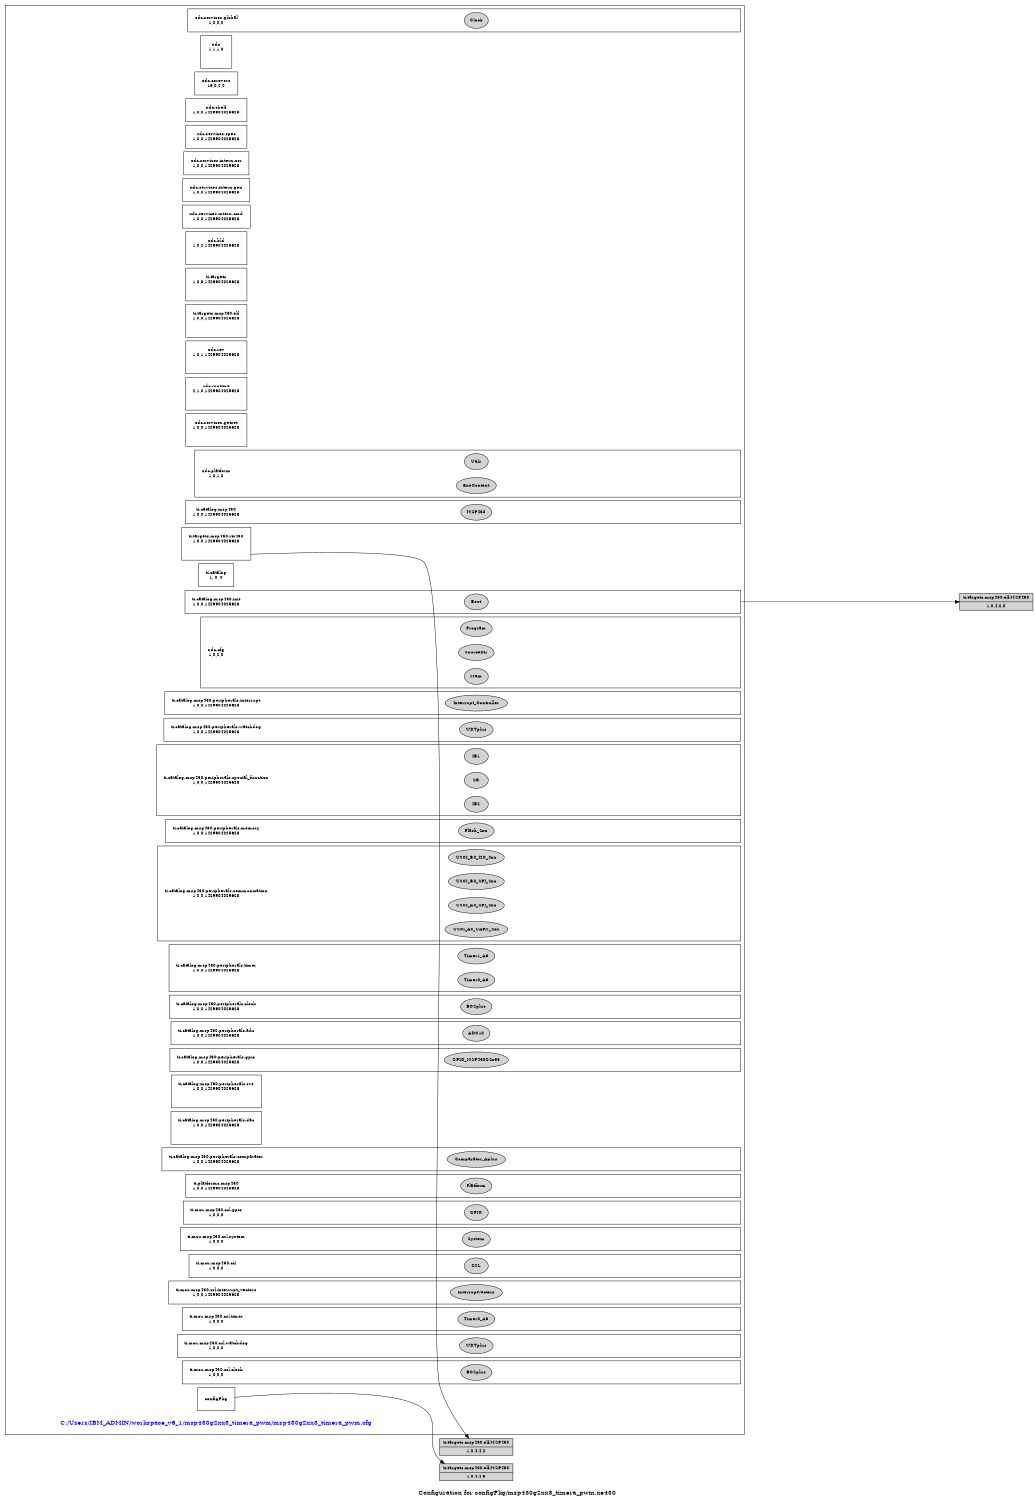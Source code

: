 digraph configuration {
    size="7.5,10";
    rankdir=LR;
    ranksep=".50 equally";
    concentrate=true;
    compound=true;
    label="\nConfiguration for configPkg/msp430g2xx3_timera_pwm.xe430"
  node [font=Helvetica, fontsize=14, fontcolor=black];  subgraph cluster0 {label=""; __cfg [label="C:/Users/IBM_ADMIN/workspace_v6_1/msp430g2xx3_timera_pwm/msp430g2xx3_timera_pwm.cfg", color=white, fontcolor=blue];
    node [font=Helvetica, fontsize=10];    subgraph cluster1 {
        label="";
        xdc_services_global__top [shape=box,label="xdc.services.global\n1,0,0,0", color=white];
        xdc_services_global__bot [shape=point,label="", style=invis];
        xdc_services_global_Clock [style=filled,fillcolor=lightgray, label="Clock"];
        xdc_services_global__top -> xdc_services_global_Clock[style=invis];
        xdc_services_global_Clock -> xdc_services_global__bot[style=invis];
    }
    subgraph cluster2 {
        label="";
        xdc__top [shape=box,label="xdc\n1,1,1,0", color=white];
        xdc__bot [shape=point,label="", style=invis];
    }
    subgraph cluster3 {
        label="";
        xdc_corevers__top [shape=box,label="xdc.corevers\n16,0,2,0", color=white];
    }
    subgraph cluster4 {
        label="";
        xdc_shelf__top [shape=box,label="xdc.shelf\n1,0,0,1429904025628", color=white];
    }
    subgraph cluster5 {
        label="";
        xdc_services_spec__top [shape=box,label="xdc.services.spec\n1,0,0,1429904025628", color=white];
    }
    subgraph cluster6 {
        label="";
        xdc_services_intern_xsr__top [shape=box,label="xdc.services.intern.xsr\n1,0,0,1429904025628", color=white];
    }
    subgraph cluster7 {
        label="";
        xdc_services_intern_gen__top [shape=box,label="xdc.services.intern.gen\n1,0,0,1429904025628", color=white];
    }
    subgraph cluster8 {
        label="";
        xdc_services_intern_cmd__top [shape=box,label="xdc.services.intern.cmd\n1,0,0,1429904025628", color=white];
    }
    subgraph cluster9 {
        label="";
        xdc_bld__top [shape=box,label="xdc.bld\n1,0,2,1429904025628", color=white];
        xdc_bld__bot [shape=point,label="", style=invis];
    }
    subgraph cluster10 {
        label="";
        ti_targets__top [shape=box,label="ti.targets\n1,0,3,1429904025628", color=white];
        ti_targets__bot [shape=point,label="", style=invis];
    }
    subgraph cluster11 {
        label="";
        ti_targets_msp430_elf__top [shape=box,label="ti.targets.msp430.elf\n1,0,0,1429904025628", color=white];
        ti_targets_msp430_elf__bot [shape=point,label="", style=invis];
    }
    subgraph cluster12 {
        label="";
        xdc_rov__top [shape=box,label="xdc.rov\n1,0,1,1429904025628", color=white];
        xdc_rov__bot [shape=point,label="", style=invis];
    }
    subgraph cluster13 {
        label="";
        xdc_runtime__top [shape=box,label="xdc.runtime\n2,1,0,1429904025628", color=white];
        xdc_runtime__bot [shape=point,label="", style=invis];
    }
    subgraph cluster14 {
        label="";
        xdc_services_getset__top [shape=box,label="xdc.services.getset\n1,0,0,1429904025628", color=white];
        xdc_services_getset__bot [shape=point,label="", style=invis];
    }
    subgraph cluster15 {
        label="";
        ti_targets_msp430_rts430__top [shape=box,label="ti.targets.msp430.rts430\n1,0,0,1429904025628", color=white];
        ti_targets_msp430_rts430__bot [shape=point,label="", style=invis];
    }
    subgraph cluster16 {
        label="";
        xdc_platform__top [shape=box,label="xdc.platform\n1,0,1,0", color=white];
        xdc_platform__bot [shape=point,label="", style=invis];
        xdc_platform_ExeContext [style=filled,fillcolor=lightgray, label="ExeContext"];
        xdc_platform__top -> xdc_platform_ExeContext[style=invis];
        xdc_platform_ExeContext -> xdc_platform__bot[style=invis];
        xdc_platform_Utils [style=filled,fillcolor=lightgray, label="Utils"];
        xdc_platform__top -> xdc_platform_Utils[style=invis];
        xdc_platform_Utils -> xdc_platform__bot[style=invis];
    }
    subgraph cluster17 {
        label="";
        ti_catalog_msp430__top [shape=box,label="ti.catalog.msp430\n1,0,0,1429904025628", color=white];
        ti_catalog_msp430__bot [shape=point,label="", style=invis];
        ti_catalog_msp430_MSP430 [style=filled,fillcolor=lightgray, label="MSP430"];
        ti_catalog_msp430__top -> ti_catalog_msp430_MSP430[style=invis];
        ti_catalog_msp430_MSP430 -> ti_catalog_msp430__bot[style=invis];
    }
    subgraph cluster18 {
        label="";
        ti_catalog__top [shape=box,label="ti.catalog\n1, 0, 0", color=white];
    }
    subgraph cluster19 {
        label="";
        ti_catalog_msp430_init__top [shape=box,label="ti.catalog.msp430.init\n1,0,0,1429904025628", color=white];
        ti_catalog_msp430_init__bot [shape=point,label="", style=invis];
        ti_catalog_msp430_init_Boot [style=filled,fillcolor=lightgray, label="Boot"];
        ti_catalog_msp430_init__top -> ti_catalog_msp430_init_Boot[style=invis];
        ti_catalog_msp430_init_Boot -> ti_catalog_msp430_init__bot[style=invis];
    }
    subgraph cluster20 {
        label="";
        xdc_cfg__top [shape=box,label="xdc.cfg\n1,0,2,0", color=white];
        xdc_cfg__bot [shape=point,label="", style=invis];
        xdc_cfg_Program [style=filled,fillcolor=lightgray, label="Program"];
        xdc_cfg__top -> xdc_cfg_Program[style=invis];
        xdc_cfg_Program -> xdc_cfg__bot[style=invis];
        xdc_cfg_Main [style=filled,fillcolor=lightgray, label="Main"];
        xdc_cfg__top -> xdc_cfg_Main[style=invis];
        xdc_cfg_Main -> xdc_cfg__bot[style=invis];
        xdc_cfg_SourceDir [style=filled,fillcolor=lightgray, label="SourceDir"];
        xdc_cfg__top -> xdc_cfg_SourceDir[style=invis];
        xdc_cfg_SourceDir -> xdc_cfg__bot[style=invis];
    }
    subgraph cluster21 {
        label="";
        ti_catalog_msp430_peripherals_interrupt__top [shape=box,label="ti.catalog.msp430.peripherals.interrupt\n1,0,0,1429904025628", color=white];
        ti_catalog_msp430_peripherals_interrupt__bot [shape=point,label="", style=invis];
        ti_catalog_msp430_peripherals_interrupt_Interrupt_Controller [style=filled,fillcolor=lightgray, label="Interrupt_Controller"];
        ti_catalog_msp430_peripherals_interrupt__top -> ti_catalog_msp430_peripherals_interrupt_Interrupt_Controller[style=invis];
        ti_catalog_msp430_peripherals_interrupt_Interrupt_Controller -> ti_catalog_msp430_peripherals_interrupt__bot[style=invis];
    }
    subgraph cluster22 {
        label="";
        ti_catalog_msp430_peripherals_watchdog__top [shape=box,label="ti.catalog.msp430.peripherals.watchdog\n1,0,0,1429904025628", color=white];
        ti_catalog_msp430_peripherals_watchdog__bot [shape=point,label="", style=invis];
        ti_catalog_msp430_peripherals_watchdog_WDTplus [style=filled,fillcolor=lightgray, label="WDTplus"];
        ti_catalog_msp430_peripherals_watchdog__top -> ti_catalog_msp430_peripherals_watchdog_WDTplus[style=invis];
        ti_catalog_msp430_peripherals_watchdog_WDTplus -> ti_catalog_msp430_peripherals_watchdog__bot[style=invis];
    }
    subgraph cluster23 {
        label="";
        ti_catalog_msp430_peripherals_special_function__top [shape=box,label="ti.catalog.msp430.peripherals.special_function\n1,0,0,1429904025628", color=white];
        ti_catalog_msp430_peripherals_special_function__bot [shape=point,label="", style=invis];
        ti_catalog_msp430_peripherals_special_function_IE1 [style=filled,fillcolor=lightgray, label="IE1"];
        ti_catalog_msp430_peripherals_special_function__top -> ti_catalog_msp430_peripherals_special_function_IE1[style=invis];
        ti_catalog_msp430_peripherals_special_function_IE1 -> ti_catalog_msp430_peripherals_special_function__bot[style=invis];
        ti_catalog_msp430_peripherals_special_function_IE2 [style=filled,fillcolor=lightgray, label="IE2"];
        ti_catalog_msp430_peripherals_special_function__top -> ti_catalog_msp430_peripherals_special_function_IE2[style=invis];
        ti_catalog_msp430_peripherals_special_function_IE2 -> ti_catalog_msp430_peripherals_special_function__bot[style=invis];
        ti_catalog_msp430_peripherals_special_function_SR [style=filled,fillcolor=lightgray, label="SR"];
        ti_catalog_msp430_peripherals_special_function__top -> ti_catalog_msp430_peripherals_special_function_SR[style=invis];
        ti_catalog_msp430_peripherals_special_function_SR -> ti_catalog_msp430_peripherals_special_function__bot[style=invis];
    }
    subgraph cluster24 {
        label="";
        ti_catalog_msp430_peripherals_memory__top [shape=box,label="ti.catalog.msp430.peripherals.memory\n1,0,0,1429904025628", color=white];
        ti_catalog_msp430_peripherals_memory__bot [shape=point,label="", style=invis];
        ti_catalog_msp430_peripherals_memory_Flash_2xx [style=filled,fillcolor=lightgray, label="Flash_2xx"];
        ti_catalog_msp430_peripherals_memory__top -> ti_catalog_msp430_peripherals_memory_Flash_2xx[style=invis];
        ti_catalog_msp430_peripherals_memory_Flash_2xx -> ti_catalog_msp430_peripherals_memory__bot[style=invis];
    }
    subgraph cluster25 {
        label="";
        ti_catalog_msp430_peripherals_communication__top [shape=box,label="ti.catalog.msp430.peripherals.communication\n1,0,0,1429904025628", color=white];
        ti_catalog_msp430_peripherals_communication__bot [shape=point,label="", style=invis];
        ti_catalog_msp430_peripherals_communication_USCI_A0_UART_2xx [style=filled,fillcolor=lightgray, label="USCI_A0_UART_2xx"];
        ti_catalog_msp430_peripherals_communication__top -> ti_catalog_msp430_peripherals_communication_USCI_A0_UART_2xx[style=invis];
        ti_catalog_msp430_peripherals_communication_USCI_A0_UART_2xx -> ti_catalog_msp430_peripherals_communication__bot[style=invis];
        ti_catalog_msp430_peripherals_communication_USCI_A0_SPI_2xx [style=filled,fillcolor=lightgray, label="USCI_A0_SPI_2xx"];
        ti_catalog_msp430_peripherals_communication__top -> ti_catalog_msp430_peripherals_communication_USCI_A0_SPI_2xx[style=invis];
        ti_catalog_msp430_peripherals_communication_USCI_A0_SPI_2xx -> ti_catalog_msp430_peripherals_communication__bot[style=invis];
        ti_catalog_msp430_peripherals_communication_USCI_B0_SPI_2xx [style=filled,fillcolor=lightgray, label="USCI_B0_SPI_2xx"];
        ti_catalog_msp430_peripherals_communication__top -> ti_catalog_msp430_peripherals_communication_USCI_B0_SPI_2xx[style=invis];
        ti_catalog_msp430_peripherals_communication_USCI_B0_SPI_2xx -> ti_catalog_msp430_peripherals_communication__bot[style=invis];
        ti_catalog_msp430_peripherals_communication_USCI_B0_I2C_2xx [style=filled,fillcolor=lightgray, label="USCI_B0_I2C_2xx"];
        ti_catalog_msp430_peripherals_communication__top -> ti_catalog_msp430_peripherals_communication_USCI_B0_I2C_2xx[style=invis];
        ti_catalog_msp430_peripherals_communication_USCI_B0_I2C_2xx -> ti_catalog_msp430_peripherals_communication__bot[style=invis];
    }
    subgraph cluster26 {
        label="";
        ti_catalog_msp430_peripherals_timer__top [shape=box,label="ti.catalog.msp430.peripherals.timer\n1,0,0,1429904025628", color=white];
        ti_catalog_msp430_peripherals_timer__bot [shape=point,label="", style=invis];
        ti_catalog_msp430_peripherals_timer_Timer0_A3 [style=filled,fillcolor=lightgray, label="Timer0_A3"];
        ti_catalog_msp430_peripherals_timer__top -> ti_catalog_msp430_peripherals_timer_Timer0_A3[style=invis];
        ti_catalog_msp430_peripherals_timer_Timer0_A3 -> ti_catalog_msp430_peripherals_timer__bot[style=invis];
        ti_catalog_msp430_peripherals_timer_Timer1_A3 [style=filled,fillcolor=lightgray, label="Timer1_A3"];
        ti_catalog_msp430_peripherals_timer__top -> ti_catalog_msp430_peripherals_timer_Timer1_A3[style=invis];
        ti_catalog_msp430_peripherals_timer_Timer1_A3 -> ti_catalog_msp430_peripherals_timer__bot[style=invis];
    }
    subgraph cluster27 {
        label="";
        ti_catalog_msp430_peripherals_clock__top [shape=box,label="ti.catalog.msp430.peripherals.clock\n1,0,0,1429904025628", color=white];
        ti_catalog_msp430_peripherals_clock__bot [shape=point,label="", style=invis];
        ti_catalog_msp430_peripherals_clock_BCSplus [style=filled,fillcolor=lightgray, label="BCSplus"];
        ti_catalog_msp430_peripherals_clock__top -> ti_catalog_msp430_peripherals_clock_BCSplus[style=invis];
        ti_catalog_msp430_peripherals_clock_BCSplus -> ti_catalog_msp430_peripherals_clock__bot[style=invis];
    }
    subgraph cluster28 {
        label="";
        ti_catalog_msp430_peripherals_adc__top [shape=box,label="ti.catalog.msp430.peripherals.adc\n1,0,0,1429904025628", color=white];
        ti_catalog_msp430_peripherals_adc__bot [shape=point,label="", style=invis];
        ti_catalog_msp430_peripherals_adc_ADC10 [style=filled,fillcolor=lightgray, label="ADC10"];
        ti_catalog_msp430_peripherals_adc__top -> ti_catalog_msp430_peripherals_adc_ADC10[style=invis];
        ti_catalog_msp430_peripherals_adc_ADC10 -> ti_catalog_msp430_peripherals_adc__bot[style=invis];
    }
    subgraph cluster29 {
        label="";
        ti_catalog_msp430_peripherals_gpio__top [shape=box,label="ti.catalog.msp430.peripherals.gpio\n1,0,0,1429904025628", color=white];
        ti_catalog_msp430_peripherals_gpio__bot [shape=point,label="", style=invis];
        ti_catalog_msp430_peripherals_gpio_GPIO_MSP430G2x53 [style=filled,fillcolor=lightgray, label="GPIO_MSP430G2x53"];
        ti_catalog_msp430_peripherals_gpio__top -> ti_catalog_msp430_peripherals_gpio_GPIO_MSP430G2x53[style=invis];
        ti_catalog_msp430_peripherals_gpio_GPIO_MSP430G2x53 -> ti_catalog_msp430_peripherals_gpio__bot[style=invis];
    }
    subgraph cluster30 {
        label="";
        ti_catalog_msp430_peripherals_svs__top [shape=box,label="ti.catalog.msp430.peripherals.svs\n1,0,0,1429904025628", color=white];
        ti_catalog_msp430_peripherals_svs__bot [shape=point,label="", style=invis];
    }
    subgraph cluster31 {
        label="";
        ti_catalog_msp430_peripherals_dac__top [shape=box,label="ti.catalog.msp430.peripherals.dac\n1,0,0,1429904025628", color=white];
        ti_catalog_msp430_peripherals_dac__bot [shape=point,label="", style=invis];
    }
    subgraph cluster32 {
        label="";
        ti_catalog_msp430_peripherals_comparator__top [shape=box,label="ti.catalog.msp430.peripherals.comparator\n1,0,0,1429904025628", color=white];
        ti_catalog_msp430_peripherals_comparator__bot [shape=point,label="", style=invis];
        ti_catalog_msp430_peripherals_comparator_Comparator_Aplus [style=filled,fillcolor=lightgray, label="Comparator_Aplus"];
        ti_catalog_msp430_peripherals_comparator__top -> ti_catalog_msp430_peripherals_comparator_Comparator_Aplus[style=invis];
        ti_catalog_msp430_peripherals_comparator_Comparator_Aplus -> ti_catalog_msp430_peripherals_comparator__bot[style=invis];
    }
    subgraph cluster33 {
        label="";
        ti_platforms_msp430__top [shape=box,label="ti.platforms.msp430\n1,0,0,1429904025628", color=white];
        ti_platforms_msp430__bot [shape=point,label="", style=invis];
        ti_platforms_msp430_Platform [style=filled,fillcolor=lightgray, label="Platform"];
        ti_platforms_msp430__top -> ti_platforms_msp430_Platform[style=invis];
        ti_platforms_msp430_Platform -> ti_platforms_msp430__bot[style=invis];
    }
    subgraph cluster34 {
        label="";
        ti_mcu_msp430_csl_gpio__top [shape=box,label="ti.mcu.msp430.csl.gpio\n1,0,0,0", color=white];
        ti_mcu_msp430_csl_gpio__bot [shape=point,label="", style=invis];
        ti_mcu_msp430_csl_gpio_GPIO [style=filled,fillcolor=lightgray, label="GPIO"];
        ti_mcu_msp430_csl_gpio__top -> ti_mcu_msp430_csl_gpio_GPIO[style=invis];
        ti_mcu_msp430_csl_gpio_GPIO -> ti_mcu_msp430_csl_gpio__bot[style=invis];
    }
    subgraph cluster35 {
        label="";
        ti_mcu_msp430_csl_system__top [shape=box,label="ti.mcu.msp430.csl.system\n1,0,0,0", color=white];
        ti_mcu_msp430_csl_system__bot [shape=point,label="", style=invis];
        ti_mcu_msp430_csl_system_System [style=filled,fillcolor=lightgray, label="System"];
        ti_mcu_msp430_csl_system__top -> ti_mcu_msp430_csl_system_System[style=invis];
        ti_mcu_msp430_csl_system_System -> ti_mcu_msp430_csl_system__bot[style=invis];
    }
    subgraph cluster36 {
        label="";
        ti_mcu_msp430_csl__top [shape=box,label="ti.mcu.msp430.csl\n1,0,0,0", color=white];
        ti_mcu_msp430_csl__bot [shape=point,label="", style=invis];
        ti_mcu_msp430_csl_CSL [style=filled,fillcolor=lightgray, label="CSL"];
        ti_mcu_msp430_csl__top -> ti_mcu_msp430_csl_CSL[style=invis];
        ti_mcu_msp430_csl_CSL -> ti_mcu_msp430_csl__bot[style=invis];
    }
    subgraph cluster37 {
        label="";
        ti_mcu_msp430_csl_interrupt_vectors__top [shape=box,label="ti.mcu.msp430.csl.interrupt_vectors\n1,0,0,1429904025628", color=white];
        ti_mcu_msp430_csl_interrupt_vectors__bot [shape=point,label="", style=invis];
        ti_mcu_msp430_csl_interrupt_vectors_InterruptVectors [style=filled,fillcolor=lightgray, label="InterruptVectors"];
        ti_mcu_msp430_csl_interrupt_vectors__top -> ti_mcu_msp430_csl_interrupt_vectors_InterruptVectors[style=invis];
        ti_mcu_msp430_csl_interrupt_vectors_InterruptVectors -> ti_mcu_msp430_csl_interrupt_vectors__bot[style=invis];
    }
    subgraph cluster38 {
        label="";
        ti_mcu_msp430_csl_timer__top [shape=box,label="ti.mcu.msp430.csl.timer\n1,0,0,0", color=white];
        ti_mcu_msp430_csl_timer__bot [shape=point,label="", style=invis];
        ti_mcu_msp430_csl_timer_Timer0_A3 [style=filled,fillcolor=lightgray, label="Timer0_A3"];
        ti_mcu_msp430_csl_timer__top -> ti_mcu_msp430_csl_timer_Timer0_A3[style=invis];
        ti_mcu_msp430_csl_timer_Timer0_A3 -> ti_mcu_msp430_csl_timer__bot[style=invis];
    }
    subgraph cluster39 {
        label="";
        ti_mcu_msp430_csl_watchdog__top [shape=box,label="ti.mcu.msp430.csl.watchdog\n1,0,0,0", color=white];
        ti_mcu_msp430_csl_watchdog__bot [shape=point,label="", style=invis];
        ti_mcu_msp430_csl_watchdog_WDTplus [style=filled,fillcolor=lightgray, label="WDTplus"];
        ti_mcu_msp430_csl_watchdog__top -> ti_mcu_msp430_csl_watchdog_WDTplus[style=invis];
        ti_mcu_msp430_csl_watchdog_WDTplus -> ti_mcu_msp430_csl_watchdog__bot[style=invis];
    }
    subgraph cluster40 {
        label="";
        ti_mcu_msp430_csl_clock__top [shape=box,label="ti.mcu.msp430.csl.clock\n1,0,0,0", color=white];
        ti_mcu_msp430_csl_clock__bot [shape=point,label="", style=invis];
        ti_mcu_msp430_csl_clock_BCSplus [style=filled,fillcolor=lightgray, label="BCSplus"];
        ti_mcu_msp430_csl_clock__top -> ti_mcu_msp430_csl_clock_BCSplus[style=invis];
        ti_mcu_msp430_csl_clock_BCSplus -> ti_mcu_msp430_csl_clock__bot[style=invis];
    }
    subgraph cluster41 {
        label="";
        configPkg__top [shape=box,label="configPkg\n", color=white];
    }
  }
  node [font=Helvetica, fontsize=10];
    ti_targets_msp430_elf_MSP430__1_0_4__4_2 [shape=record,label="ti.targets.msp430.elf.MSP430|1,0,4.4,2",style=filled, fillcolor=lightgrey];
    ti_targets_msp430_rts430__bot -> ti_targets_msp430_elf_MSP430__1_0_4__4_2 [ltail=cluster15];
    ti_targets_msp430_elf_MSP430__1_0_4__2_0 [shape=record,label="ti.targets.msp430.elf.MSP430|1,0,4.2,0",style=filled, fillcolor=lightgrey];
    ti_catalog_msp430_init__bot -> ti_targets_msp430_elf_MSP430__1_0_4__2_0 [ltail=cluster19];
    ti_targets_msp430_elf_MSP430__1_0_4__4_5 [shape=record,label="ti.targets.msp430.elf.MSP430|1,0,4.4,5",style=filled, fillcolor=lightgrey];
    configPkg__top -> ti_targets_msp430_elf_MSP430__1_0_4__4_5 [ltail=cluster41];
}
